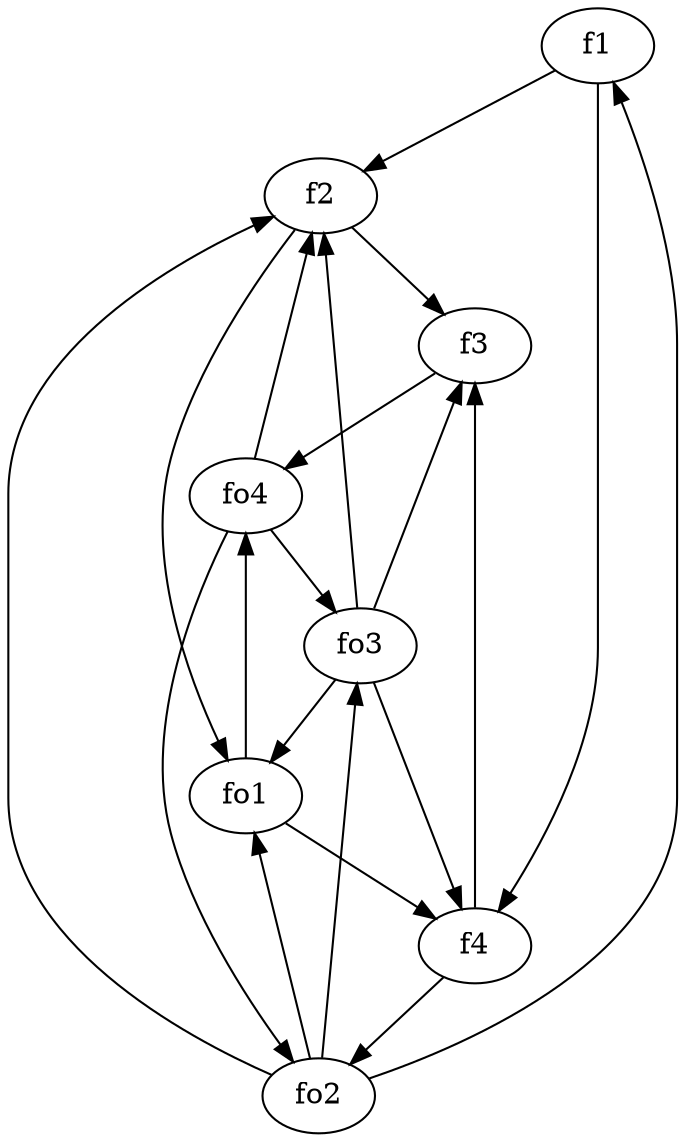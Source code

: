 strict digraph  {
f1;
f2;
f3;
f4;
fo1;
fo2;
fo3;
fo4;
f1 -> f2  [weight=2];
f1 -> f4  [weight=2];
f2 -> f3  [weight=2];
f2 -> fo1  [weight=2];
f3 -> fo4  [weight=2];
f4 -> f3  [weight=2];
f4 -> fo2  [weight=2];
fo1 -> f4  [weight=2];
fo1 -> fo4  [weight=2];
fo2 -> f2  [weight=2];
fo2 -> fo1  [weight=2];
fo2 -> fo3  [weight=2];
fo2 -> f1  [weight=2];
fo3 -> f4  [weight=2];
fo3 -> f3  [weight=2];
fo3 -> fo1  [weight=2];
fo3 -> f2  [weight=2];
fo4 -> f2  [weight=2];
fo4 -> fo2  [weight=2];
fo4 -> fo3  [weight=2];
}
